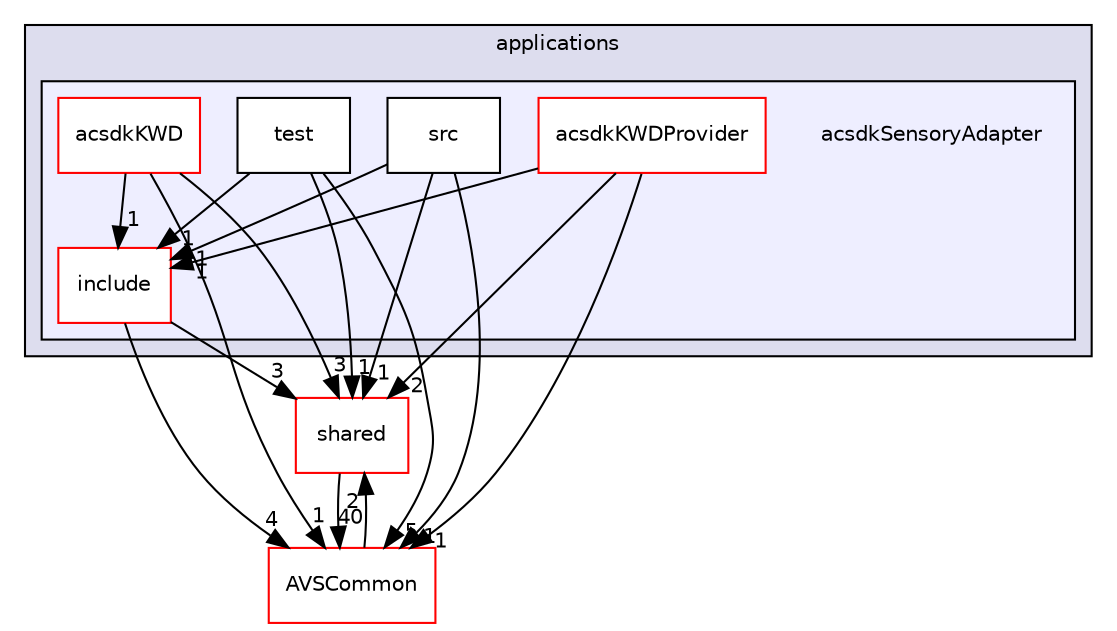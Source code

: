 digraph "/workplace/avs-device-sdk/applications/acsdkSensoryAdapter" {
  compound=true
  node [ fontsize="10", fontname="Helvetica"];
  edge [ labelfontsize="10", labelfontname="Helvetica"];
  subgraph clusterdir_a6e4fee11f07c3b70486e88fe92cbbdc {
    graph [ bgcolor="#ddddee", pencolor="black", label="applications" fontname="Helvetica", fontsize="10", URL="dir_a6e4fee11f07c3b70486e88fe92cbbdc.html"]
  subgraph clusterdir_0ebafafa6006f5ef4aa43abbb131b692 {
    graph [ bgcolor="#eeeeff", pencolor="black", label="" URL="dir_0ebafafa6006f5ef4aa43abbb131b692.html"];
    dir_0ebafafa6006f5ef4aa43abbb131b692 [shape=plaintext label="acsdkSensoryAdapter"];
    dir_770887f09d695ee1a0ff4b7267b0a578 [shape=box label="acsdkKWD" color="red" fillcolor="white" style="filled" URL="dir_770887f09d695ee1a0ff4b7267b0a578.html"];
    dir_444cbabbc5fb1ce51bdd527dafc29af1 [shape=box label="acsdkKWDProvider" color="red" fillcolor="white" style="filled" URL="dir_444cbabbc5fb1ce51bdd527dafc29af1.html"];
    dir_996c513b5c65f869edd97e6685508e04 [shape=box label="include" color="red" fillcolor="white" style="filled" URL="dir_996c513b5c65f869edd97e6685508e04.html"];
    dir_b70f93b7eac407d1a38c09bf48d0ce26 [shape=box label="src" color="black" fillcolor="white" style="filled" URL="dir_b70f93b7eac407d1a38c09bf48d0ce26.html"];
    dir_4aeedc3f1ebcf4545654249a59733d44 [shape=box label="test" color="black" fillcolor="white" style="filled" URL="dir_4aeedc3f1ebcf4545654249a59733d44.html"];
  }
  }
  dir_9982052f7ce695d12571567315b2fafa [shape=box label="shared" fillcolor="white" style="filled" color="red" URL="dir_9982052f7ce695d12571567315b2fafa.html"];
  dir_13e65effb2bde530b17b3d5eefcd0266 [shape=box label="AVSCommon" fillcolor="white" style="filled" color="red" URL="dir_13e65effb2bde530b17b3d5eefcd0266.html"];
  dir_9982052f7ce695d12571567315b2fafa->dir_13e65effb2bde530b17b3d5eefcd0266 [headlabel="40", labeldistance=1.5 headhref="dir_000116_000017.html"];
  dir_444cbabbc5fb1ce51bdd527dafc29af1->dir_9982052f7ce695d12571567315b2fafa [headlabel="2", labeldistance=1.5 headhref="dir_000120_000116.html"];
  dir_444cbabbc5fb1ce51bdd527dafc29af1->dir_13e65effb2bde530b17b3d5eefcd0266 [headlabel="1", labeldistance=1.5 headhref="dir_000120_000017.html"];
  dir_444cbabbc5fb1ce51bdd527dafc29af1->dir_996c513b5c65f869edd97e6685508e04 [headlabel="1", labeldistance=1.5 headhref="dir_000120_000122.html"];
  dir_770887f09d695ee1a0ff4b7267b0a578->dir_9982052f7ce695d12571567315b2fafa [headlabel="3", labeldistance=1.5 headhref="dir_000114_000116.html"];
  dir_770887f09d695ee1a0ff4b7267b0a578->dir_13e65effb2bde530b17b3d5eefcd0266 [headlabel="1", labeldistance=1.5 headhref="dir_000114_000017.html"];
  dir_770887f09d695ee1a0ff4b7267b0a578->dir_996c513b5c65f869edd97e6685508e04 [headlabel="1", labeldistance=1.5 headhref="dir_000114_000122.html"];
  dir_4aeedc3f1ebcf4545654249a59733d44->dir_9982052f7ce695d12571567315b2fafa [headlabel="1", labeldistance=1.5 headhref="dir_000126_000116.html"];
  dir_4aeedc3f1ebcf4545654249a59733d44->dir_13e65effb2bde530b17b3d5eefcd0266 [headlabel="5", labeldistance=1.5 headhref="dir_000126_000017.html"];
  dir_4aeedc3f1ebcf4545654249a59733d44->dir_996c513b5c65f869edd97e6685508e04 [headlabel="1", labeldistance=1.5 headhref="dir_000126_000122.html"];
  dir_13e65effb2bde530b17b3d5eefcd0266->dir_9982052f7ce695d12571567315b2fafa [headlabel="2", labeldistance=1.5 headhref="dir_000017_000116.html"];
  dir_b70f93b7eac407d1a38c09bf48d0ce26->dir_9982052f7ce695d12571567315b2fafa [headlabel="1", labeldistance=1.5 headhref="dir_000125_000116.html"];
  dir_b70f93b7eac407d1a38c09bf48d0ce26->dir_13e65effb2bde530b17b3d5eefcd0266 [headlabel="1", labeldistance=1.5 headhref="dir_000125_000017.html"];
  dir_b70f93b7eac407d1a38c09bf48d0ce26->dir_996c513b5c65f869edd97e6685508e04 [headlabel="1", labeldistance=1.5 headhref="dir_000125_000122.html"];
  dir_996c513b5c65f869edd97e6685508e04->dir_9982052f7ce695d12571567315b2fafa [headlabel="3", labeldistance=1.5 headhref="dir_000122_000116.html"];
  dir_996c513b5c65f869edd97e6685508e04->dir_13e65effb2bde530b17b3d5eefcd0266 [headlabel="4", labeldistance=1.5 headhref="dir_000122_000017.html"];
}
